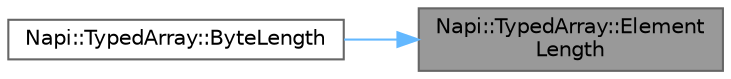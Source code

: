 digraph "Napi::TypedArray::ElementLength"
{
 // LATEX_PDF_SIZE
  bgcolor="transparent";
  edge [fontname=Helvetica,fontsize=10,labelfontname=Helvetica,labelfontsize=10];
  node [fontname=Helvetica,fontsize=10,shape=box,height=0.2,width=0.4];
  rankdir="RL";
  Node1 [id="Node000001",label="Napi::TypedArray::Element\lLength",height=0.2,width=0.4,color="gray40", fillcolor="grey60", style="filled", fontcolor="black",tooltip="Gets the number of elements in the array."];
  Node1 -> Node2 [id="edge1_Node000001_Node000002",dir="back",color="steelblue1",style="solid",tooltip=" "];
  Node2 [id="Node000002",label="Napi::TypedArray::ByteLength",height=0.2,width=0.4,color="grey40", fillcolor="white", style="filled",URL="$class_napi_1_1_typed_array.html#a67e7d1f7fd0bfbefcfeeb361d5ffac08",tooltip="Gets the length of the array in bytes."];
}
